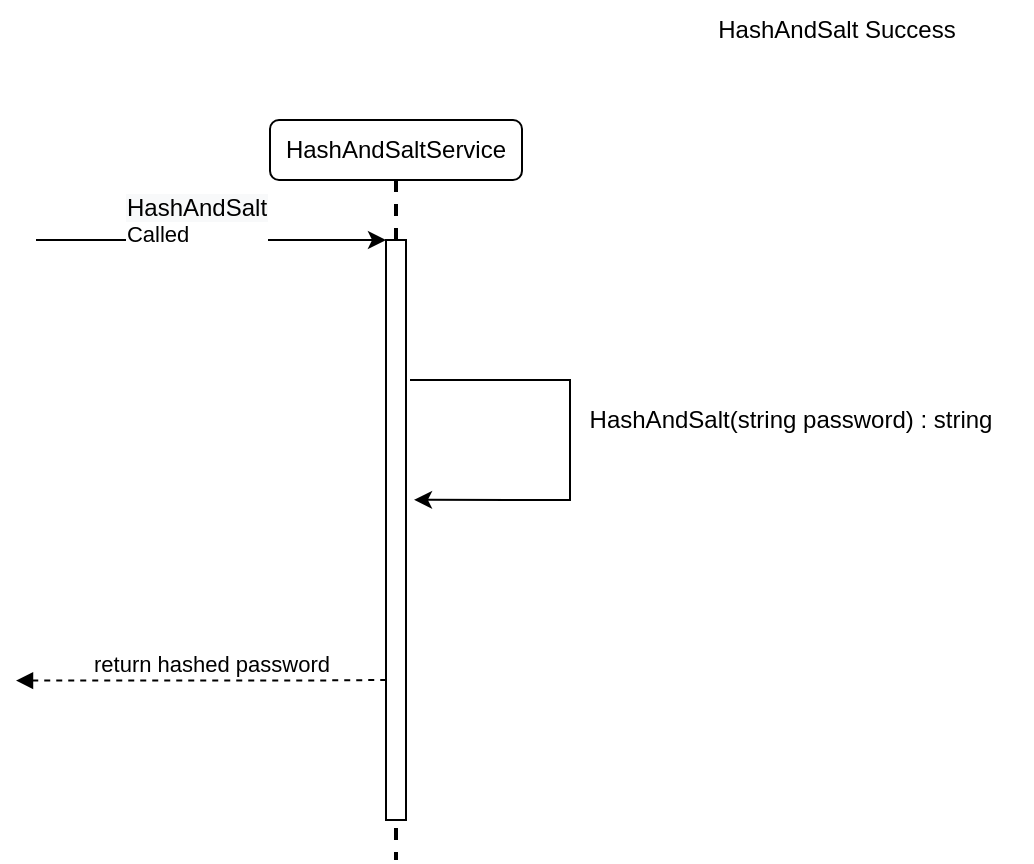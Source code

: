 <mxfile version="17.1.1" type="google" pages="5"><diagram id="-0BQCkRAOMJADj4siscx" name="HashAndSalt Success"><mxGraphModel grid="1" gridSize="10" guides="1" tooltips="1" connect="1" arrows="1" page="1" fold="1" pageScale="1" pageWidth="1100" pageHeight="850" math="0" shadow="0"><root><mxCell id="tY_vvW39oYh6IAwVsHDP-0"/><mxCell id="tY_vvW39oYh6IAwVsHDP-1" parent="tY_vvW39oYh6IAwVsHDP-0"/><mxCell id="tY_vvW39oYh6IAwVsHDP-10" value="HashAndSalt Success" style="text;html=1;strokeColor=none;fillColor=none;align=center;verticalAlign=middle;whiteSpace=wrap;rounded=0;" parent="tY_vvW39oYh6IAwVsHDP-1" vertex="1"><mxGeometry x="416" y="20" width="195" height="30" as="geometry"/></mxCell><mxCell id="WzumRjd8H7Ud1jUi0N0z-4" value="" style="endArrow=none;endFill=0;html=1;edgeStyle=orthogonalEdgeStyle;align=left;verticalAlign=top;rounded=0;startArrow=block;startFill=1;dashed=1;" parent="tY_vvW39oYh6IAwVsHDP-1" edge="1"><mxGeometry x="-1" relative="1" as="geometry"><mxPoint x="103" y="360.26" as="sourcePoint"/><mxPoint x="288" y="360.0" as="targetPoint"/><Array as="points"><mxPoint x="243" y="359.95"/><mxPoint x="243" y="359.95"/></Array></mxGeometry></mxCell><mxCell id="WzumRjd8H7Ud1jUi0N0z-5" value="return hashed password" style="edgeLabel;resizable=0;html=1;align=left;verticalAlign=bottom;" parent="WzumRjd8H7Ud1jUi0N0z-4" connectable="0" vertex="1"><mxGeometry x="-1" relative="1" as="geometry"><mxPoint x="37" as="offset"/></mxGeometry></mxCell><mxCell id="eHBdekoUA0zRadhIF1hK-0" value="HashAndSaltService" style="rounded=1;whiteSpace=wrap;html=1;" parent="tY_vvW39oYh6IAwVsHDP-1" vertex="1"><mxGeometry x="230" y="80" width="126" height="30" as="geometry"/></mxCell><mxCell id="eHBdekoUA0zRadhIF1hK-1" value="" style="line;strokeWidth=2;direction=south;html=1;dashed=1;" parent="tY_vvW39oYh6IAwVsHDP-1" vertex="1"><mxGeometry x="288" y="110" width="10" height="340" as="geometry"/></mxCell><mxCell id="eHBdekoUA0zRadhIF1hK-2" value="" style="html=1;points=[];perimeter=orthogonalPerimeter;" parent="tY_vvW39oYh6IAwVsHDP-1" vertex="1"><mxGeometry x="288" y="140" width="10" height="290" as="geometry"/></mxCell><mxCell id="eHBdekoUA0zRadhIF1hK-3" value="" style="endArrow=classic;html=1;rounded=0;" parent="tY_vvW39oYh6IAwVsHDP-1" edge="1"><mxGeometry width="50" height="50" relative="1" as="geometry"><mxPoint x="113" y="140" as="sourcePoint"/><mxPoint x="288.0" y="140" as="targetPoint"/></mxGeometry></mxCell><mxCell id="eHBdekoUA0zRadhIF1hK-4" value="&lt;span style=&quot;font-size: 12px ; background-color: rgb(248 , 249 , 250)&quot;&gt;HashAndSalt&lt;/span&gt;&lt;div style=&quot;text-align: left&quot;&gt;Called&lt;br&gt;&lt;/div&gt;" style="edgeLabel;html=1;align=center;verticalAlign=middle;resizable=0;points=[];" parent="eHBdekoUA0zRadhIF1hK-3" vertex="1" connectable="0"><mxGeometry x="0.567" y="-1" relative="1" as="geometry"><mxPoint x="-57" y="-11" as="offset"/></mxGeometry></mxCell><mxCell id="eHBdekoUA0zRadhIF1hK-7" value="" style="endArrow=classic;html=1;rounded=0;entryX=1.4;entryY=0.448;entryDx=0;entryDy=0;entryPerimeter=0;" parent="tY_vvW39oYh6IAwVsHDP-1" target="eHBdekoUA0zRadhIF1hK-2" edge="1"><mxGeometry width="50" height="50" relative="1" as="geometry"><mxPoint x="300" y="210" as="sourcePoint"/><mxPoint x="400" y="320" as="targetPoint"/><Array as="points"><mxPoint x="340" y="210"/><mxPoint x="380" y="210"/><mxPoint x="380" y="270"/></Array></mxGeometry></mxCell><mxCell id="eHBdekoUA0zRadhIF1hK-8" value="HashAndSalt(string password) : string" style="text;html=1;align=center;verticalAlign=middle;resizable=0;points=[];autosize=1;strokeColor=none;fillColor=none;" parent="tY_vvW39oYh6IAwVsHDP-1" vertex="1"><mxGeometry x="380" y="220" width="220" height="20" as="geometry"/></mxCell></root></mxGraphModel></diagram><diagram name="HashAndSalt Success 2" id="HocR-3BUXHVVcUVzlNW6"><mxGraphModel grid="1" gridSize="10" guides="1" tooltips="1" connect="1" arrows="1" page="1" fold="1" pageScale="1" pageWidth="1100" pageHeight="850" math="0" shadow="0"><root><mxCell id="alDk3_M3B3WUgXVC6V2K-0"/><mxCell id="alDk3_M3B3WUgXVC6V2K-1" parent="alDk3_M3B3WUgXVC6V2K-0"/><mxCell id="alDk3_M3B3WUgXVC6V2K-2" value="HashAndSalt Success" style="text;html=1;strokeColor=none;fillColor=none;align=center;verticalAlign=middle;whiteSpace=wrap;rounded=0;" parent="alDk3_M3B3WUgXVC6V2K-1" vertex="1"><mxGeometry x="416" y="20" width="195" height="30" as="geometry"/></mxCell><mxCell id="alDk3_M3B3WUgXVC6V2K-3" value="" style="endArrow=none;endFill=0;html=1;edgeStyle=orthogonalEdgeStyle;align=left;verticalAlign=top;rounded=0;startArrow=block;startFill=1;dashed=1;" parent="alDk3_M3B3WUgXVC6V2K-1" edge="1"><mxGeometry x="-1" relative="1" as="geometry"><mxPoint x="103" y="360.26" as="sourcePoint"/><mxPoint x="288" y="360.0" as="targetPoint"/><Array as="points"><mxPoint x="243" y="359.95"/><mxPoint x="243" y="359.95"/></Array></mxGeometry></mxCell><mxCell id="alDk3_M3B3WUgXVC6V2K-4" value="return hashed password" style="edgeLabel;resizable=0;html=1;align=left;verticalAlign=bottom;" parent="alDk3_M3B3WUgXVC6V2K-3" connectable="0" vertex="1"><mxGeometry x="-1" relative="1" as="geometry"><mxPoint x="37" as="offset"/></mxGeometry></mxCell><mxCell id="alDk3_M3B3WUgXVC6V2K-5" value="HashAndSaltService" style="rounded=1;whiteSpace=wrap;html=1;" parent="alDk3_M3B3WUgXVC6V2K-1" vertex="1"><mxGeometry x="230" y="80" width="126" height="30" as="geometry"/></mxCell><mxCell id="alDk3_M3B3WUgXVC6V2K-6" value="" style="line;strokeWidth=2;direction=south;html=1;dashed=1;" parent="alDk3_M3B3WUgXVC6V2K-1" vertex="1"><mxGeometry x="288" y="110" width="10" height="340" as="geometry"/></mxCell><mxCell id="alDk3_M3B3WUgXVC6V2K-7" value="" style="html=1;points=[];perimeter=orthogonalPerimeter;" parent="alDk3_M3B3WUgXVC6V2K-1" vertex="1"><mxGeometry x="288" y="140" width="10" height="290" as="geometry"/></mxCell><mxCell id="alDk3_M3B3WUgXVC6V2K-8" value="" style="endArrow=classic;html=1;rounded=0;" parent="alDk3_M3B3WUgXVC6V2K-1" edge="1"><mxGeometry width="50" height="50" relative="1" as="geometry"><mxPoint x="113" y="140" as="sourcePoint"/><mxPoint x="288.0" y="140" as="targetPoint"/></mxGeometry></mxCell><mxCell id="alDk3_M3B3WUgXVC6V2K-9" value="&lt;span style=&quot;font-size: 12px ; background-color: rgb(248 , 249 , 250)&quot;&gt;HashAndSalt&amp;nbsp;&lt;/span&gt;&lt;div style=&quot;text-align: left&quot;&gt;Called&lt;br&gt;&lt;/div&gt;" style="edgeLabel;html=1;align=center;verticalAlign=middle;resizable=0;points=[];" parent="alDk3_M3B3WUgXVC6V2K-8" vertex="1" connectable="0"><mxGeometry x="0.567" y="-1" relative="1" as="geometry"><mxPoint x="-57" y="-11" as="offset"/></mxGeometry></mxCell><mxCell id="alDk3_M3B3WUgXVC6V2K-10" value="" style="endArrow=classic;html=1;rounded=0;entryX=1.4;entryY=0.448;entryDx=0;entryDy=0;entryPerimeter=0;" parent="alDk3_M3B3WUgXVC6V2K-1" target="alDk3_M3B3WUgXVC6V2K-7" edge="1"><mxGeometry width="50" height="50" relative="1" as="geometry"><mxPoint x="300" y="210" as="sourcePoint"/><mxPoint x="400" y="320" as="targetPoint"/><Array as="points"><mxPoint x="340" y="210"/><mxPoint x="380" y="210"/><mxPoint x="380" y="270"/></Array></mxGeometry></mxCell><mxCell id="alDk3_M3B3WUgXVC6V2K-11" value="HashAndSalt(string salt, string password) : string" style="text;html=1;align=center;verticalAlign=middle;resizable=0;points=[];autosize=1;strokeColor=none;fillColor=none;" parent="alDk3_M3B3WUgXVC6V2K-1" vertex="1"><mxGeometry x="355" y="220" width="270" height="20" as="geometry"/></mxCell></root></mxGraphModel></diagram><diagram name="HashAndSalt Fail" id="q908pLEtQI3aqUbW80j4"><mxGraphModel grid="1" gridSize="10" guides="1" tooltips="1" connect="1" arrows="1" page="1" fold="1" pageScale="1" pageWidth="1100" pageHeight="850" math="0" shadow="0"><root><mxCell id="CF3-ZxMBfDsniU0KzbU9-0"/><mxCell id="CF3-ZxMBfDsniU0KzbU9-1" parent="CF3-ZxMBfDsniU0KzbU9-0"/><mxCell id="CF3-ZxMBfDsniU0KzbU9-2" value="HashAndSaltService" style="text;html=1;strokeColor=none;fillColor=none;align=center;verticalAlign=middle;whiteSpace=wrap;rounded=0;" parent="CF3-ZxMBfDsniU0KzbU9-1" vertex="1"><mxGeometry x="416" y="20" width="195" height="30" as="geometry"/></mxCell><mxCell id="CF3-ZxMBfDsniU0KzbU9-3" value="" style="endArrow=none;endFill=0;html=1;edgeStyle=orthogonalEdgeStyle;align=left;verticalAlign=top;rounded=0;startArrow=block;startFill=1;dashed=1;" parent="CF3-ZxMBfDsniU0KzbU9-1" edge="1"><mxGeometry x="-1" relative="1" as="geometry"><mxPoint x="103" y="360.26" as="sourcePoint"/><mxPoint x="288" y="360.0" as="targetPoint"/><Array as="points"><mxPoint x="243" y="359.95"/><mxPoint x="243" y="359.95"/></Array></mxGeometry></mxCell><mxCell id="CF3-ZxMBfDsniU0KzbU9-4" value="return &quot;Error Hashing&quot;" style="edgeLabel;resizable=0;html=1;align=left;verticalAlign=bottom;" parent="CF3-ZxMBfDsniU0KzbU9-3" connectable="0" vertex="1"><mxGeometry x="-1" relative="1" as="geometry"><mxPoint x="37" as="offset"/></mxGeometry></mxCell><mxCell id="CF3-ZxMBfDsniU0KzbU9-5" value="HashAndSaltService" style="rounded=1;whiteSpace=wrap;html=1;" parent="CF3-ZxMBfDsniU0KzbU9-1" vertex="1"><mxGeometry x="230" y="80" width="126" height="30" as="geometry"/></mxCell><mxCell id="CF3-ZxMBfDsniU0KzbU9-6" value="" style="line;strokeWidth=2;direction=south;html=1;dashed=1;" parent="CF3-ZxMBfDsniU0KzbU9-1" vertex="1"><mxGeometry x="288" y="110" width="10" height="340" as="geometry"/></mxCell><mxCell id="CF3-ZxMBfDsniU0KzbU9-7" value="" style="html=1;points=[];perimeter=orthogonalPerimeter;" parent="CF3-ZxMBfDsniU0KzbU9-1" vertex="1"><mxGeometry x="288" y="140" width="10" height="290" as="geometry"/></mxCell><mxCell id="CF3-ZxMBfDsniU0KzbU9-8" value="" style="endArrow=classic;html=1;rounded=0;" parent="CF3-ZxMBfDsniU0KzbU9-1" edge="1"><mxGeometry width="50" height="50" relative="1" as="geometry"><mxPoint x="113" y="140" as="sourcePoint"/><mxPoint x="288.0" y="140" as="targetPoint"/></mxGeometry></mxCell><mxCell id="CF3-ZxMBfDsniU0KzbU9-9" value="&lt;span style=&quot;font-size: 12px ; background-color: rgb(248 , 249 , 250)&quot;&gt;HashAndSalt&lt;/span&gt;&lt;div style=&quot;text-align: left&quot;&gt;Called&lt;br&gt;&lt;/div&gt;" style="edgeLabel;html=1;align=center;verticalAlign=middle;resizable=0;points=[];" parent="CF3-ZxMBfDsniU0KzbU9-8" vertex="1" connectable="0"><mxGeometry x="0.567" y="-1" relative="1" as="geometry"><mxPoint x="-57" y="-11" as="offset"/></mxGeometry></mxCell><mxCell id="CF3-ZxMBfDsniU0KzbU9-10" value="" style="endArrow=classic;html=1;rounded=0;entryX=1.4;entryY=0.448;entryDx=0;entryDy=0;entryPerimeter=0;" parent="CF3-ZxMBfDsniU0KzbU9-1" target="CF3-ZxMBfDsniU0KzbU9-7" edge="1"><mxGeometry width="50" height="50" relative="1" as="geometry"><mxPoint x="300" y="210" as="sourcePoint"/><mxPoint x="400" y="320" as="targetPoint"/><Array as="points"><mxPoint x="340" y="210"/><mxPoint x="380" y="210"/><mxPoint x="380" y="270"/></Array></mxGeometry></mxCell><mxCell id="CF3-ZxMBfDsniU0KzbU9-11" value="HashAndSalt(string salt, string password) : string" style="text;html=1;align=center;verticalAlign=middle;resizable=0;points=[];autosize=1;strokeColor=none;fillColor=none;" parent="CF3-ZxMBfDsniU0KzbU9-1" vertex="1"><mxGeometry x="356" y="190" width="270" height="20" as="geometry"/></mxCell></root></mxGraphModel></diagram><diagram name="getSalt Success" id="LaSF3RC_ojFs93HZrb9O"><mxGraphModel grid="1" gridSize="10" guides="1" tooltips="1" connect="1" arrows="1" page="1" fold="1" pageScale="1" pageWidth="1100" pageHeight="850" math="0" shadow="0"><root><mxCell id="1tMTlbiNW8ZWTMS04yH_-0"/><mxCell id="1tMTlbiNW8ZWTMS04yH_-1" parent="1tMTlbiNW8ZWTMS04yH_-0"/><mxCell id="1tMTlbiNW8ZWTMS04yH_-12" value="" style="line;strokeWidth=2;direction=south;html=1;dashed=1;" vertex="1" parent="1tMTlbiNW8ZWTMS04yH_-1"><mxGeometry x="470" y="110" width="10" height="340" as="geometry"/></mxCell><mxCell id="1tMTlbiNW8ZWTMS04yH_-2" value="getSalt Success" style="text;html=1;strokeColor=none;fillColor=none;align=center;verticalAlign=middle;whiteSpace=wrap;rounded=0;" parent="1tMTlbiNW8ZWTMS04yH_-1" vertex="1"><mxGeometry x="416" y="20" width="195" height="30" as="geometry"/></mxCell><mxCell id="1tMTlbiNW8ZWTMS04yH_-3" value="" style="endArrow=none;endFill=0;html=1;edgeStyle=orthogonalEdgeStyle;align=left;verticalAlign=top;rounded=0;startArrow=block;startFill=1;dashed=1;" parent="1tMTlbiNW8ZWTMS04yH_-1" edge="1"><mxGeometry x="-1" relative="1" as="geometry"><mxPoint x="103" y="410.26" as="sourcePoint"/><mxPoint x="288" y="410.0" as="targetPoint"/><Array as="points"><mxPoint x="243" y="409.95"/><mxPoint x="243" y="409.95"/></Array></mxGeometry></mxCell><mxCell id="1tMTlbiNW8ZWTMS04yH_-4" value="return salt from password" style="edgeLabel;resizable=0;html=1;align=left;verticalAlign=bottom;" parent="1tMTlbiNW8ZWTMS04yH_-3" connectable="0" vertex="1"><mxGeometry x="-1" relative="1" as="geometry"><mxPoint x="37" as="offset"/></mxGeometry></mxCell><mxCell id="1tMTlbiNW8ZWTMS04yH_-5" value="HashAndSaltService" style="rounded=1;whiteSpace=wrap;html=1;" parent="1tMTlbiNW8ZWTMS04yH_-1" vertex="1"><mxGeometry x="230" y="80" width="126" height="30" as="geometry"/></mxCell><mxCell id="1tMTlbiNW8ZWTMS04yH_-6" value="" style="line;strokeWidth=2;direction=south;html=1;dashed=1;" parent="1tMTlbiNW8ZWTMS04yH_-1" vertex="1"><mxGeometry x="288" y="110" width="10" height="340" as="geometry"/></mxCell><mxCell id="1tMTlbiNW8ZWTMS04yH_-7" value="" style="html=1;points=[];perimeter=orthogonalPerimeter;" parent="1tMTlbiNW8ZWTMS04yH_-1" vertex="1"><mxGeometry x="470" y="200" width="10" height="170" as="geometry"/></mxCell><mxCell id="1tMTlbiNW8ZWTMS04yH_-8" value="" style="endArrow=classic;html=1;rounded=0;" parent="1tMTlbiNW8ZWTMS04yH_-1" edge="1"><mxGeometry width="50" height="50" relative="1" as="geometry"><mxPoint x="113" y="135" as="sourcePoint"/><mxPoint x="288.0" y="135" as="targetPoint"/></mxGeometry></mxCell><mxCell id="1tMTlbiNW8ZWTMS04yH_-9" value="&lt;span style=&quot;font-size: 12px ; background-color: rgb(248 , 249 , 250)&quot;&gt;getSalt&amp;nbsp;&lt;/span&gt;&lt;div style=&quot;text-align: left&quot;&gt;Called&lt;br&gt;&lt;/div&gt;" style="edgeLabel;html=1;align=center;verticalAlign=middle;resizable=0;points=[];" parent="1tMTlbiNW8ZWTMS04yH_-8" vertex="1" connectable="0"><mxGeometry x="0.567" y="-1" relative="1" as="geometry"><mxPoint x="-57" y="-11" as="offset"/></mxGeometry></mxCell><mxCell id="1tMTlbiNW8ZWTMS04yH_-10" value="" style="endArrow=classic;html=1;rounded=0;" parent="1tMTlbiNW8ZWTMS04yH_-1" edge="1"><mxGeometry width="50" height="50" relative="1" as="geometry"><mxPoint x="298" y="190" as="sourcePoint"/><mxPoint x="470" y="190" as="targetPoint"/><Array as="points"><mxPoint x="338" y="190"/><mxPoint x="378" y="190"/><mxPoint x="430" y="190"/></Array></mxGeometry></mxCell><mxCell id="1tMTlbiNW8ZWTMS04yH_-11" value="getPassword(string username) : string" style="text;html=1;align=center;verticalAlign=middle;resizable=0;points=[];autosize=1;strokeColor=none;fillColor=none;" parent="1tMTlbiNW8ZWTMS04yH_-1" vertex="1"><mxGeometry x="490" y="170" width="220" height="20" as="geometry"/></mxCell><mxCell id="1tMTlbiNW8ZWTMS04yH_-13" value="" style="html=1;points=[];perimeter=orthogonalPerimeter;" vertex="1" parent="1tMTlbiNW8ZWTMS04yH_-1"><mxGeometry x="288" y="135" width="10" height="290" as="geometry"/></mxCell><mxCell id="1tMTlbiNW8ZWTMS04yH_-14" value="" style="endArrow=block;endFill=1;html=1;edgeStyle=orthogonalEdgeStyle;align=left;verticalAlign=top;rounded=0;" edge="1" parent="1tMTlbiNW8ZWTMS04yH_-1"><mxGeometry x="-1" relative="1" as="geometry"><mxPoint x="298" y="140" as="sourcePoint"/><mxPoint x="310" y="170" as="targetPoint"/><Array as="points"><mxPoint x="360" y="140"/><mxPoint x="360" y="170"/><mxPoint x="300" y="170"/></Array></mxGeometry></mxCell><mxCell id="1tMTlbiNW8ZWTMS04yH_-16" value="getSalt(string username) : string" style="text;html=1;align=center;verticalAlign=middle;resizable=0;points=[];autosize=1;strokeColor=none;fillColor=none;" vertex="1" parent="1tMTlbiNW8ZWTMS04yH_-1"><mxGeometry x="340" y="115" width="190" height="20" as="geometry"/></mxCell><mxCell id="1tMTlbiNW8ZWTMS04yH_-17" value="" style="endArrow=block;endFill=1;html=1;edgeStyle=orthogonalEdgeStyle;align=left;verticalAlign=top;rounded=0;exitX=-0.2;exitY=0.91;exitDx=0;exitDy=0;exitPerimeter=0;" edge="1" parent="1tMTlbiNW8ZWTMS04yH_-1" source="1tMTlbiNW8ZWTMS04yH_-7"><mxGeometry x="-1" relative="1" as="geometry"><mxPoint x="410" y="360" as="sourcePoint"/><mxPoint x="300" y="355" as="targetPoint"/></mxGeometry></mxCell><mxCell id="1tMTlbiNW8ZWTMS04yH_-19" value="return password" style="edgeLabel;html=1;align=center;verticalAlign=middle;resizable=0;points=[];" connectable="0" vertex="1" parent="1tMTlbiNW8ZWTMS04yH_-17"><mxGeometry x="0.158" relative="1" as="geometry"><mxPoint as="offset"/></mxGeometry></mxCell></root></mxGraphModel></diagram><diagram name="getSalt Error" id="Nm1UjQd_LuCtd1VP4PrY"><mxGraphModel grid="1" gridSize="10" guides="1" tooltips="1" connect="1" arrows="1" page="1" fold="1" pageScale="1" pageWidth="1100" pageHeight="850" math="0" shadow="0"><root><mxCell id="3IDTOiQBkpBZXbTVILT4-0"/><mxCell id="3IDTOiQBkpBZXbTVILT4-1" parent="3IDTOiQBkpBZXbTVILT4-0"/><mxCell id="3IDTOiQBkpBZXbTVILT4-2" value="" style="line;strokeWidth=2;direction=south;html=1;dashed=1;" parent="3IDTOiQBkpBZXbTVILT4-1" vertex="1"><mxGeometry x="470" y="110" width="10" height="340" as="geometry"/></mxCell><mxCell id="3IDTOiQBkpBZXbTVILT4-3" value="getSalt Error" style="text;html=1;strokeColor=none;fillColor=none;align=center;verticalAlign=middle;whiteSpace=wrap;rounded=0;" parent="3IDTOiQBkpBZXbTVILT4-1" vertex="1"><mxGeometry x="416" y="20" width="195" height="30" as="geometry"/></mxCell><mxCell id="3IDTOiQBkpBZXbTVILT4-4" value="" style="endArrow=none;endFill=0;html=1;edgeStyle=orthogonalEdgeStyle;align=left;verticalAlign=top;rounded=0;startArrow=block;startFill=1;dashed=1;" parent="3IDTOiQBkpBZXbTVILT4-1" edge="1"><mxGeometry x="-1" relative="1" as="geometry"><mxPoint x="103" y="410.26" as="sourcePoint"/><mxPoint x="288" y="410.0" as="targetPoint"/><Array as="points"><mxPoint x="243" y="409.95"/><mxPoint x="243" y="409.95"/></Array></mxGeometry></mxCell><mxCell id="3IDTOiQBkpBZXbTVILT4-5" value="return error code" style="edgeLabel;resizable=0;html=1;align=left;verticalAlign=bottom;" parent="3IDTOiQBkpBZXbTVILT4-4" connectable="0" vertex="1"><mxGeometry x="-1" relative="1" as="geometry"><mxPoint x="37" as="offset"/></mxGeometry></mxCell><mxCell id="3IDTOiQBkpBZXbTVILT4-6" value="HashAndSaltService" style="rounded=1;whiteSpace=wrap;html=1;" parent="3IDTOiQBkpBZXbTVILT4-1" vertex="1"><mxGeometry x="230" y="80" width="126" height="30" as="geometry"/></mxCell><mxCell id="3IDTOiQBkpBZXbTVILT4-7" value="" style="line;strokeWidth=2;direction=south;html=1;dashed=1;" parent="3IDTOiQBkpBZXbTVILT4-1" vertex="1"><mxGeometry x="288" y="110" width="10" height="340" as="geometry"/></mxCell><mxCell id="3IDTOiQBkpBZXbTVILT4-8" value="" style="html=1;points=[];perimeter=orthogonalPerimeter;" parent="3IDTOiQBkpBZXbTVILT4-1" vertex="1"><mxGeometry x="470" y="200" width="10" height="170" as="geometry"/></mxCell><mxCell id="3IDTOiQBkpBZXbTVILT4-9" value="" style="endArrow=classic;html=1;rounded=0;" parent="3IDTOiQBkpBZXbTVILT4-1" edge="1"><mxGeometry width="50" height="50" relative="1" as="geometry"><mxPoint x="113" y="160" as="sourcePoint"/><mxPoint x="288.0" y="160" as="targetPoint"/></mxGeometry></mxCell><mxCell id="3IDTOiQBkpBZXbTVILT4-10" value="&lt;span style=&quot;font-size: 12px ; background-color: rgb(248 , 249 , 250)&quot;&gt;getSalt&amp;nbsp;&lt;/span&gt;&lt;div style=&quot;text-align: left&quot;&gt;Called&lt;br&gt;&lt;/div&gt;" style="edgeLabel;html=1;align=center;verticalAlign=middle;resizable=0;points=[];" parent="3IDTOiQBkpBZXbTVILT4-9" vertex="1" connectable="0"><mxGeometry x="0.567" y="-1" relative="1" as="geometry"><mxPoint x="-57" y="-11" as="offset"/></mxGeometry></mxCell><mxCell id="3IDTOiQBkpBZXbTVILT4-11" value="" style="endArrow=classic;html=1;rounded=0;" parent="3IDTOiQBkpBZXbTVILT4-1" edge="1"><mxGeometry width="50" height="50" relative="1" as="geometry"><mxPoint x="298" y="200" as="sourcePoint"/><mxPoint x="470" y="200" as="targetPoint"/><Array as="points"><mxPoint x="338" y="200"/><mxPoint x="378" y="200"/><mxPoint x="430" y="200"/></Array></mxGeometry></mxCell><mxCell id="3IDTOiQBkpBZXbTVILT4-12" value="getPassword(string username) : string" style="text;html=1;align=center;verticalAlign=middle;resizable=0;points=[];autosize=1;strokeColor=none;fillColor=none;" parent="3IDTOiQBkpBZXbTVILT4-1" vertex="1"><mxGeometry x="490" y="170" width="220" height="20" as="geometry"/></mxCell><mxCell id="3IDTOiQBkpBZXbTVILT4-13" value="" style="html=1;points=[];perimeter=orthogonalPerimeter;" parent="3IDTOiQBkpBZXbTVILT4-1" vertex="1"><mxGeometry x="288" y="135" width="10" height="290" as="geometry"/></mxCell><mxCell id="3IDTOiQBkpBZXbTVILT4-14" value="" style="endArrow=block;endFill=1;html=1;edgeStyle=orthogonalEdgeStyle;align=left;verticalAlign=top;rounded=0;" parent="3IDTOiQBkpBZXbTVILT4-1" edge="1"><mxGeometry x="-1" relative="1" as="geometry"><mxPoint x="298" y="165" as="sourcePoint"/><mxPoint x="310" y="195" as="targetPoint"/><Array as="points"><mxPoint x="360" y="165"/><mxPoint x="360" y="195"/><mxPoint x="300" y="195"/></Array></mxGeometry></mxCell><mxCell id="3IDTOiQBkpBZXbTVILT4-15" value="getSalt(string username) : string" style="text;html=1;align=center;verticalAlign=middle;resizable=0;points=[];autosize=1;strokeColor=none;fillColor=none;" parent="3IDTOiQBkpBZXbTVILT4-1" vertex="1"><mxGeometry x="340" y="115" width="190" height="20" as="geometry"/></mxCell><mxCell id="3IDTOiQBkpBZXbTVILT4-16" value="" style="endArrow=block;endFill=1;html=1;edgeStyle=orthogonalEdgeStyle;align=left;verticalAlign=top;rounded=0;exitX=-0.2;exitY=0.91;exitDx=0;exitDy=0;exitPerimeter=0;" parent="3IDTOiQBkpBZXbTVILT4-1" source="3IDTOiQBkpBZXbTVILT4-8" edge="1"><mxGeometry x="-1" relative="1" as="geometry"><mxPoint x="410" y="360" as="sourcePoint"/><mxPoint x="300" y="355" as="targetPoint"/></mxGeometry></mxCell><mxCell id="3IDTOiQBkpBZXbTVILT4-17" value="return error code string" style="edgeLabel;html=1;align=center;verticalAlign=middle;resizable=0;points=[];" parent="3IDTOiQBkpBZXbTVILT4-16" vertex="1" connectable="0"><mxGeometry x="0.158" relative="1" as="geometry"><mxPoint as="offset"/></mxGeometry></mxCell></root></mxGraphModel></diagram></mxfile>